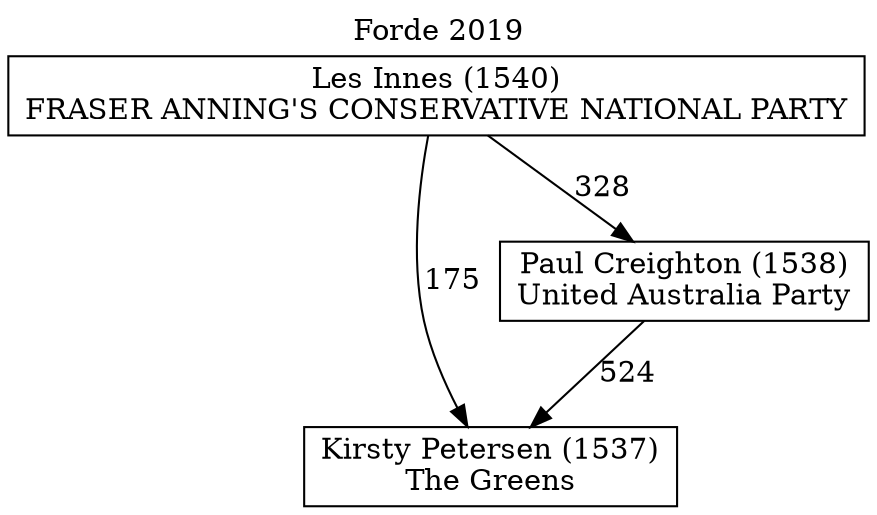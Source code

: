 // House preference flow
digraph "Kirsty Petersen (1537)_Forde_2019" {
	graph [label="Forde 2019" labelloc=t mclimit=10]
	node [shape=box]
	"Kirsty Petersen (1537)" [label="Kirsty Petersen (1537)
The Greens"]
	"Paul Creighton (1538)" [label="Paul Creighton (1538)
United Australia Party"]
	"Les Innes (1540)" [label="Les Innes (1540)
FRASER ANNING'S CONSERVATIVE NATIONAL PARTY"]
	"Kirsty Petersen (1537)" [label="Kirsty Petersen (1537)
The Greens"]
	"Les Innes (1540)" [label="Les Innes (1540)
FRASER ANNING'S CONSERVATIVE NATIONAL PARTY"]
	"Les Innes (1540)" [label="Les Innes (1540)
FRASER ANNING'S CONSERVATIVE NATIONAL PARTY"]
	"Paul Creighton (1538)" [label="Paul Creighton (1538)
United Australia Party"]
	"Les Innes (1540)" [label="Les Innes (1540)
FRASER ANNING'S CONSERVATIVE NATIONAL PARTY"]
	"Les Innes (1540)" [label="Les Innes (1540)
FRASER ANNING'S CONSERVATIVE NATIONAL PARTY"]
	"Paul Creighton (1538)" -> "Kirsty Petersen (1537)" [label=524]
	"Les Innes (1540)" -> "Paul Creighton (1538)" [label=328]
	"Les Innes (1540)" -> "Kirsty Petersen (1537)" [label=175]
}
